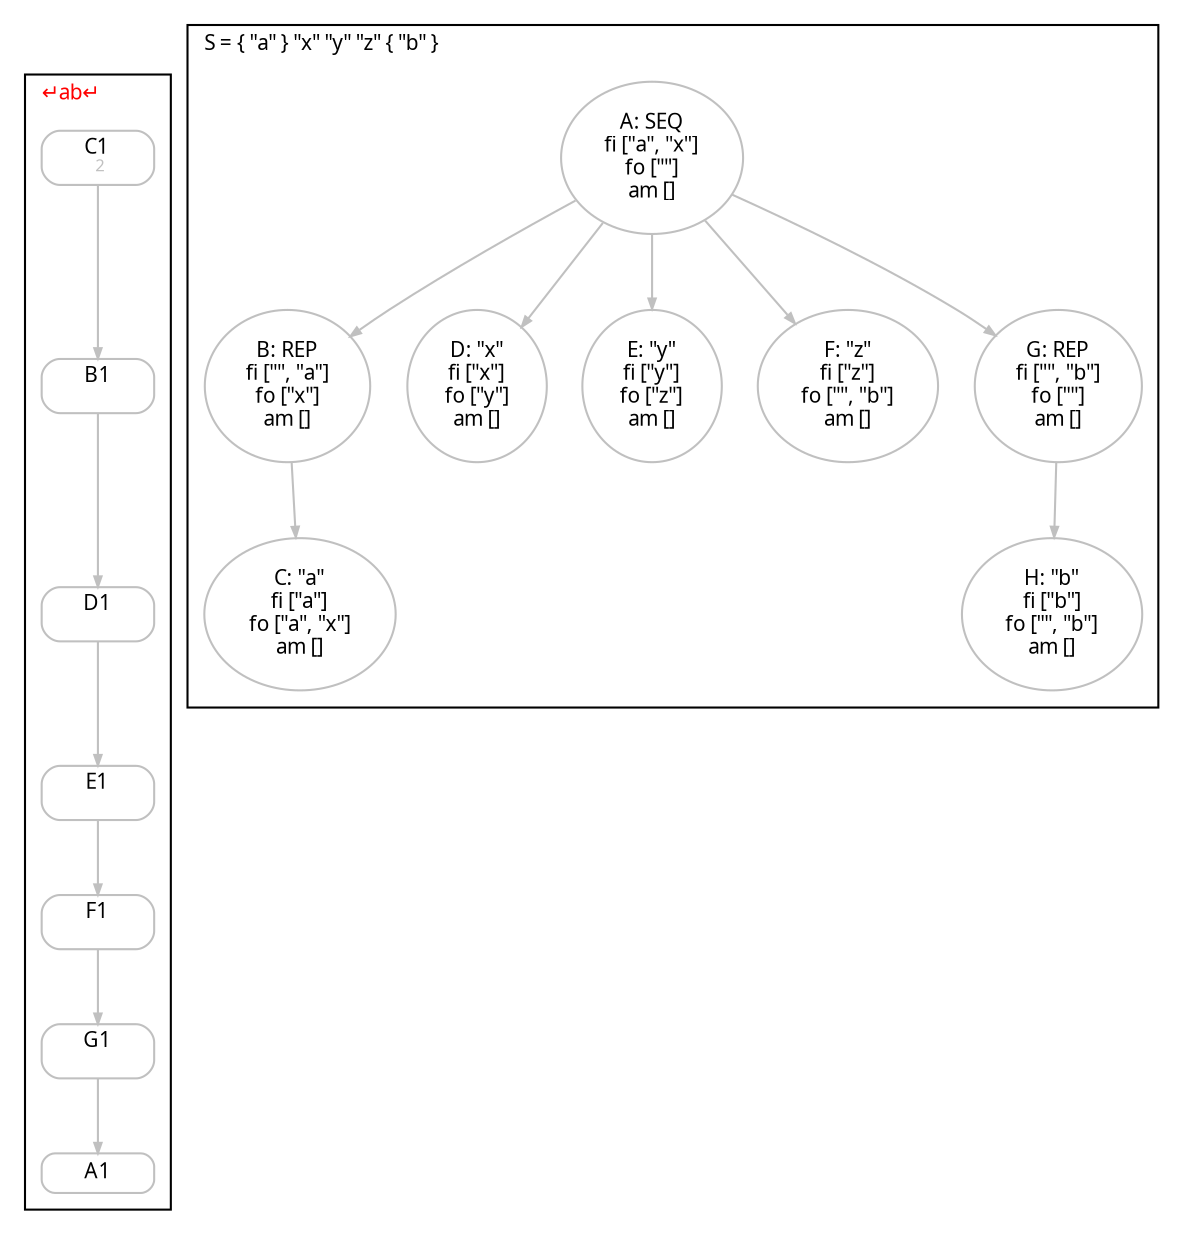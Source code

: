 digraph G {
  fontname = Menlo
  fontsize = 10
  node [fontname = Menlo, fontsize = 10, color = gray]
  edge [fontname = Menlo, fontsize = 10, color = gray, arrowsize = 0.5]

  graph [ordering = out]
  subgraph GSS {
    cluster = true
    label = <↵ab↵> fontcolor = red
    labeljust = l
    node [shape = box, style = rounded, height = 0]
    G1 [label = <G1<br/><font color="gray" point-size="8.0"> </font>>]
    G1 -> A1
    F1 [label = <F1<br/><font color="gray" point-size="8.0"> </font>>]
    F1 -> G1
    E1 [label = <E1<br/><font color="gray" point-size="8.0"> </font>>]
    E1 -> F1
    D1 [label = <D1<br/><font color="gray" point-size="8.0"> </font>>]
    D1 -> E1
    C1 [label = <C1<br/><font color="gray" point-size="8.0"> 2</font>>]
    C1 -> B1
    B1 [label = <B1<br/><font color="gray" point-size="8.0"> </font>>]
    B1 -> D1
  }
  subgraph S {
    cluster = true
    label = <S = { "a" } "x" "y" "z" { "b" }>
    labeljust = l
    node [shape = ellipse, height = 0]
    A [label = <A: SEQ<br/>fi ["a", "x"]<br/>fo [""]<br/>am []>]
    A -> B
    B [label = <B: REP<br/>fi ["", "a"]<br/>fo ["x"]<br/>am []>]
    B -> C
    C [label = <C: "a"<br/>fi ["a"]<br/>fo ["a", "x"]<br/>am []>]
    A -> D
    D [label = <D: "x"<br/>fi ["x"]<br/>fo ["y"]<br/>am []>]
    A -> E
    E [label = <E: "y"<br/>fi ["y"]<br/>fo ["z"]<br/>am []>]
    A -> F
    F [label = <F: "z"<br/>fi ["z"]<br/>fo ["", "b"]<br/>am []>]
    A -> G
    G [label = <G: REP<br/>fi ["", "b"]<br/>fo [""]<br/>am []>]
    G -> H
    H [label = <H: "b"<br/>fi ["b"]<br/>fo ["", "b"]<br/>am []>]
  }
}